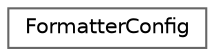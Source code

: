 digraph "Graphical Class Hierarchy"
{
 // INTERACTIVE_SVG=YES
 // LATEX_PDF_SIZE
  bgcolor="transparent";
  edge [fontname=Helvetica,fontsize=10,labelfontname=Helvetica,labelfontsize=10];
  node [fontname=Helvetica,fontsize=10,shape=box,height=0.2,width=0.4];
  rankdir="LR";
  Node0 [label="FormatterConfig",height=0.2,width=0.4,color="grey40", fillcolor="white", style="filled",URL="$dd/dcc/structFormatterConfig.html",tooltip=" "];
}
